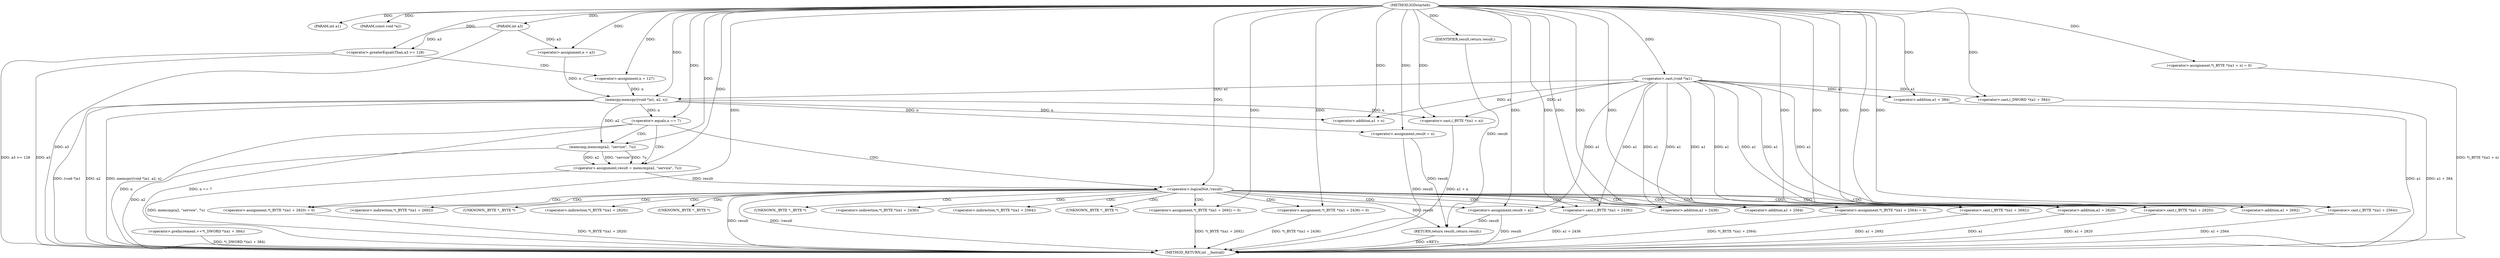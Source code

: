 digraph IGDstartelt {  
"1000103" [label = "(METHOD,IGDstartelt)" ]
"1000196" [label = "(METHOD_RETURN,int __fastcall)" ]
"1000104" [label = "(PARAM,int a1)" ]
"1000105" [label = "(PARAM,const void *a2)" ]
"1000106" [label = "(PARAM,int a3)" ]
"1000110" [label = "(<operator>.assignment,n = a3)" ]
"1000114" [label = "(<operator>.greaterEqualsThan,a3 >= 128)" ]
"1000117" [label = "(<operator>.assignment,n = 127)" ]
"1000120" [label = "(memcpy,memcpy((void *)a1, a2, n))" ]
"1000121" [label = "(<operator>.cast,(void *)a1)" ]
"1000126" [label = "(<operator>.assignment,*(_BYTE *)(a1 + n) = 0)" ]
"1000128" [label = "(<operator>.cast,(_BYTE *)(a1 + n))" ]
"1000130" [label = "(<operator>.addition,a1 + n)" ]
"1000134" [label = "(<operator>.preIncrement,++*(_DWORD *)(a1 + 384))" ]
"1000136" [label = "(<operator>.cast,(_DWORD *)(a1 + 384))" ]
"1000138" [label = "(<operator>.addition,a1 + 384)" ]
"1000141" [label = "(<operator>.assignment,result = n)" ]
"1000145" [label = "(<operator>.equals,n == 7)" ]
"1000149" [label = "(<operator>.assignment,result = memcmp(a2, \"service\", 7u))" ]
"1000151" [label = "(memcmp,memcmp(a2, \"service\", 7u))" ]
"1000156" [label = "(<operator>.logicalNot,!result)" ]
"1000159" [label = "(<operator>.assignment,*(_BYTE *)(a1 + 2436) = 0)" ]
"1000161" [label = "(<operator>.cast,(_BYTE *)(a1 + 2436))" ]
"1000163" [label = "(<operator>.addition,a1 + 2436)" ]
"1000167" [label = "(<operator>.assignment,*(_BYTE *)(a1 + 2564) = 0)" ]
"1000169" [label = "(<operator>.cast,(_BYTE *)(a1 + 2564))" ]
"1000171" [label = "(<operator>.addition,a1 + 2564)" ]
"1000175" [label = "(<operator>.assignment,*(_BYTE *)(a1 + 2692) = 0)" ]
"1000177" [label = "(<operator>.cast,(_BYTE *)(a1 + 2692))" ]
"1000179" [label = "(<operator>.addition,a1 + 2692)" ]
"1000183" [label = "(<operator>.assignment,result = a1)" ]
"1000186" [label = "(<operator>.assignment,*(_BYTE *)(a1 + 2820) = 0)" ]
"1000188" [label = "(<operator>.cast,(_BYTE *)(a1 + 2820))" ]
"1000190" [label = "(<operator>.addition,a1 + 2820)" ]
"1000194" [label = "(RETURN,return result;,return result;)" ]
"1000195" [label = "(IDENTIFIER,result,return result;)" ]
"1000160" [label = "(<operator>.indirection,*(_BYTE *)(a1 + 2436))" ]
"1000162" [label = "(UNKNOWN,_BYTE *,_BYTE *)" ]
"1000168" [label = "(<operator>.indirection,*(_BYTE *)(a1 + 2564))" ]
"1000170" [label = "(UNKNOWN,_BYTE *,_BYTE *)" ]
"1000176" [label = "(<operator>.indirection,*(_BYTE *)(a1 + 2692))" ]
"1000178" [label = "(UNKNOWN,_BYTE *,_BYTE *)" ]
"1000187" [label = "(<operator>.indirection,*(_BYTE *)(a1 + 2820))" ]
"1000189" [label = "(UNKNOWN,_BYTE *,_BYTE *)" ]
  "1000194" -> "1000196"  [ label = "DDG: <RET>"] 
  "1000120" -> "1000196"  [ label = "DDG: a2"] 
  "1000156" -> "1000196"  [ label = "DDG: result"] 
  "1000136" -> "1000196"  [ label = "DDG: a1 + 384"] 
  "1000156" -> "1000196"  [ label = "DDG: !result"] 
  "1000145" -> "1000196"  [ label = "DDG: n == 7"] 
  "1000159" -> "1000196"  [ label = "DDG: *(_BYTE *)(a1 + 2436)"] 
  "1000145" -> "1000196"  [ label = "DDG: n"] 
  "1000190" -> "1000196"  [ label = "DDG: a1"] 
  "1000120" -> "1000196"  [ label = "DDG: memcpy((void *)a1, a2, n)"] 
  "1000138" -> "1000196"  [ label = "DDG: a1"] 
  "1000126" -> "1000196"  [ label = "DDG: *(_BYTE *)(a1 + n)"] 
  "1000161" -> "1000196"  [ label = "DDG: a1 + 2436"] 
  "1000141" -> "1000196"  [ label = "DDG: result"] 
  "1000183" -> "1000196"  [ label = "DDG: result"] 
  "1000151" -> "1000196"  [ label = "DDG: a2"] 
  "1000120" -> "1000196"  [ label = "DDG: (void *)a1"] 
  "1000128" -> "1000196"  [ label = "DDG: a1 + n"] 
  "1000188" -> "1000196"  [ label = "DDG: a1 + 2820"] 
  "1000114" -> "1000196"  [ label = "DDG: a3"] 
  "1000169" -> "1000196"  [ label = "DDG: a1 + 2564"] 
  "1000134" -> "1000196"  [ label = "DDG: *(_DWORD *)(a1 + 384)"] 
  "1000186" -> "1000196"  [ label = "DDG: *(_BYTE *)(a1 + 2820)"] 
  "1000114" -> "1000196"  [ label = "DDG: a3 >= 128"] 
  "1000175" -> "1000196"  [ label = "DDG: *(_BYTE *)(a1 + 2692)"] 
  "1000177" -> "1000196"  [ label = "DDG: a1 + 2692"] 
  "1000167" -> "1000196"  [ label = "DDG: *(_BYTE *)(a1 + 2564)"] 
  "1000149" -> "1000196"  [ label = "DDG: memcmp(a2, \"service\", 7u)"] 
  "1000106" -> "1000196"  [ label = "DDG: a3"] 
  "1000103" -> "1000104"  [ label = "DDG: "] 
  "1000103" -> "1000105"  [ label = "DDG: "] 
  "1000103" -> "1000106"  [ label = "DDG: "] 
  "1000106" -> "1000110"  [ label = "DDG: a3"] 
  "1000103" -> "1000110"  [ label = "DDG: "] 
  "1000106" -> "1000114"  [ label = "DDG: a3"] 
  "1000103" -> "1000114"  [ label = "DDG: "] 
  "1000103" -> "1000117"  [ label = "DDG: "] 
  "1000121" -> "1000120"  [ label = "DDG: a1"] 
  "1000103" -> "1000121"  [ label = "DDG: "] 
  "1000103" -> "1000120"  [ label = "DDG: "] 
  "1000117" -> "1000120"  [ label = "DDG: n"] 
  "1000110" -> "1000120"  [ label = "DDG: n"] 
  "1000103" -> "1000126"  [ label = "DDG: "] 
  "1000121" -> "1000128"  [ label = "DDG: a1"] 
  "1000103" -> "1000128"  [ label = "DDG: "] 
  "1000120" -> "1000128"  [ label = "DDG: n"] 
  "1000121" -> "1000130"  [ label = "DDG: a1"] 
  "1000103" -> "1000130"  [ label = "DDG: "] 
  "1000120" -> "1000130"  [ label = "DDG: n"] 
  "1000103" -> "1000136"  [ label = "DDG: "] 
  "1000121" -> "1000136"  [ label = "DDG: a1"] 
  "1000103" -> "1000138"  [ label = "DDG: "] 
  "1000121" -> "1000138"  [ label = "DDG: a1"] 
  "1000103" -> "1000141"  [ label = "DDG: "] 
  "1000120" -> "1000141"  [ label = "DDG: n"] 
  "1000103" -> "1000145"  [ label = "DDG: "] 
  "1000120" -> "1000145"  [ label = "DDG: n"] 
  "1000151" -> "1000149"  [ label = "DDG: a2"] 
  "1000151" -> "1000149"  [ label = "DDG: \"service\""] 
  "1000151" -> "1000149"  [ label = "DDG: 7u"] 
  "1000103" -> "1000149"  [ label = "DDG: "] 
  "1000120" -> "1000151"  [ label = "DDG: a2"] 
  "1000103" -> "1000151"  [ label = "DDG: "] 
  "1000149" -> "1000156"  [ label = "DDG: result"] 
  "1000103" -> "1000156"  [ label = "DDG: "] 
  "1000103" -> "1000159"  [ label = "DDG: "] 
  "1000103" -> "1000161"  [ label = "DDG: "] 
  "1000121" -> "1000161"  [ label = "DDG: a1"] 
  "1000103" -> "1000163"  [ label = "DDG: "] 
  "1000121" -> "1000163"  [ label = "DDG: a1"] 
  "1000103" -> "1000167"  [ label = "DDG: "] 
  "1000103" -> "1000169"  [ label = "DDG: "] 
  "1000121" -> "1000169"  [ label = "DDG: a1"] 
  "1000103" -> "1000171"  [ label = "DDG: "] 
  "1000121" -> "1000171"  [ label = "DDG: a1"] 
  "1000103" -> "1000175"  [ label = "DDG: "] 
  "1000103" -> "1000177"  [ label = "DDG: "] 
  "1000121" -> "1000177"  [ label = "DDG: a1"] 
  "1000103" -> "1000179"  [ label = "DDG: "] 
  "1000121" -> "1000179"  [ label = "DDG: a1"] 
  "1000103" -> "1000183"  [ label = "DDG: "] 
  "1000121" -> "1000183"  [ label = "DDG: a1"] 
  "1000103" -> "1000186"  [ label = "DDG: "] 
  "1000103" -> "1000188"  [ label = "DDG: "] 
  "1000121" -> "1000188"  [ label = "DDG: a1"] 
  "1000103" -> "1000190"  [ label = "DDG: "] 
  "1000121" -> "1000190"  [ label = "DDG: a1"] 
  "1000195" -> "1000194"  [ label = "DDG: result"] 
  "1000156" -> "1000194"  [ label = "DDG: result"] 
  "1000141" -> "1000194"  [ label = "DDG: result"] 
  "1000183" -> "1000194"  [ label = "DDG: result"] 
  "1000103" -> "1000195"  [ label = "DDG: "] 
  "1000114" -> "1000117"  [ label = "CDG: "] 
  "1000145" -> "1000156"  [ label = "CDG: "] 
  "1000145" -> "1000151"  [ label = "CDG: "] 
  "1000145" -> "1000149"  [ label = "CDG: "] 
  "1000156" -> "1000176"  [ label = "CDG: "] 
  "1000156" -> "1000175"  [ label = "CDG: "] 
  "1000156" -> "1000171"  [ label = "CDG: "] 
  "1000156" -> "1000170"  [ label = "CDG: "] 
  "1000156" -> "1000169"  [ label = "CDG: "] 
  "1000156" -> "1000168"  [ label = "CDG: "] 
  "1000156" -> "1000167"  [ label = "CDG: "] 
  "1000156" -> "1000163"  [ label = "CDG: "] 
  "1000156" -> "1000162"  [ label = "CDG: "] 
  "1000156" -> "1000161"  [ label = "CDG: "] 
  "1000156" -> "1000190"  [ label = "CDG: "] 
  "1000156" -> "1000189"  [ label = "CDG: "] 
  "1000156" -> "1000188"  [ label = "CDG: "] 
  "1000156" -> "1000187"  [ label = "CDG: "] 
  "1000156" -> "1000186"  [ label = "CDG: "] 
  "1000156" -> "1000183"  [ label = "CDG: "] 
  "1000156" -> "1000179"  [ label = "CDG: "] 
  "1000156" -> "1000178"  [ label = "CDG: "] 
  "1000156" -> "1000177"  [ label = "CDG: "] 
  "1000156" -> "1000160"  [ label = "CDG: "] 
  "1000156" -> "1000159"  [ label = "CDG: "] 
}

